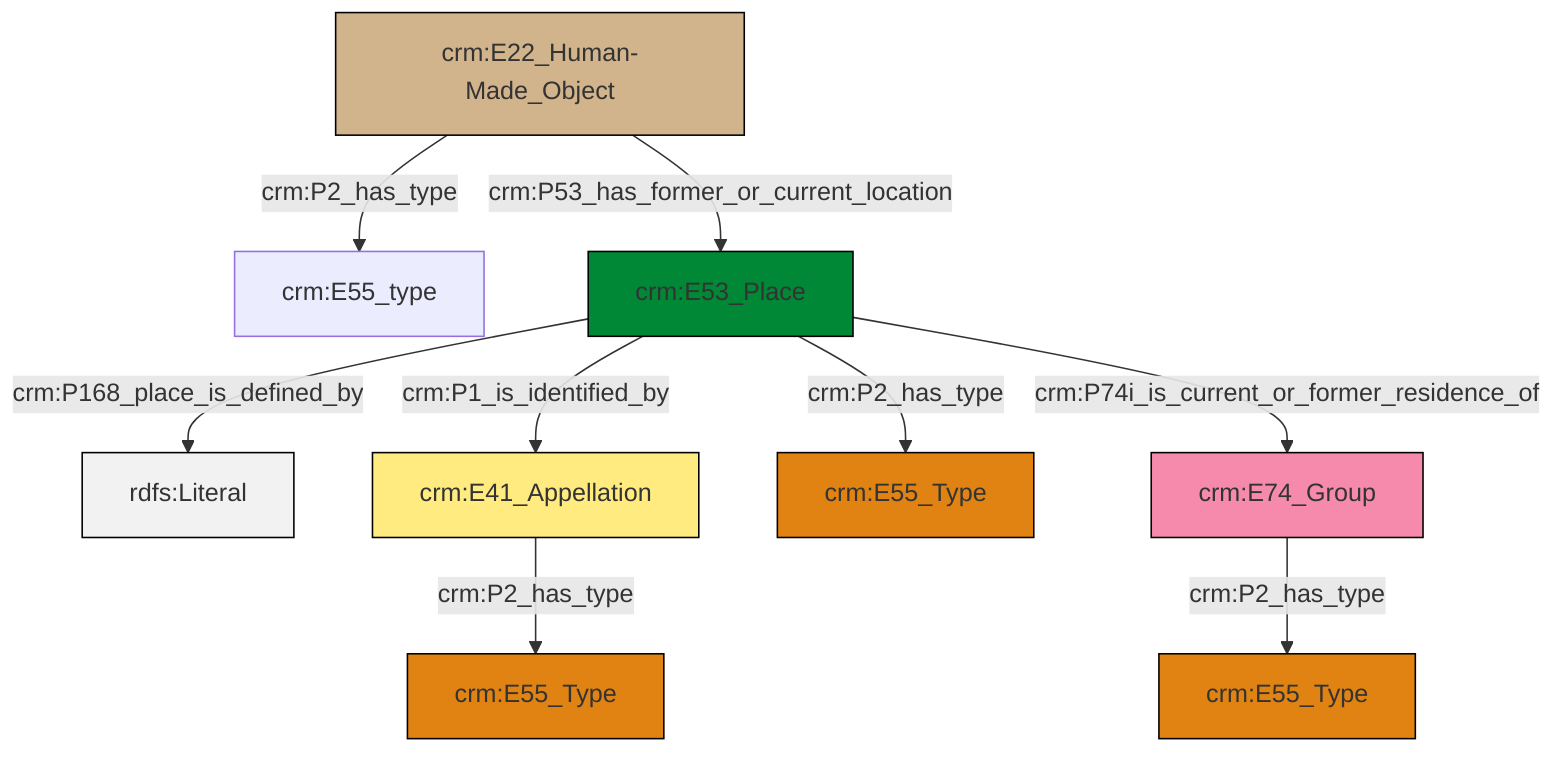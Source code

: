 graph TD
classDef Literal fill:#f2f2f2,stroke:#000000;
classDef CRM_Entity fill:#FFFFFF,stroke:#000000;
classDef Temporal_Entity fill:#00C9E6, stroke:#000000;
classDef Type fill:#E18312, stroke:#000000;
classDef Time-Span fill:#2C9C91, stroke:#000000;
classDef Appellation fill:#FFEB7F, stroke:#000000;
classDef Place fill:#008836, stroke:#000000;
classDef Persistent_Item fill:#B266B2, stroke:#000000;
classDef Conceptual_Object fill:#FFD700, stroke:#000000;
classDef Physical_Thing fill:#D2B48C, stroke:#000000;
classDef Actor fill:#f58aad, stroke:#000000;
classDef PC_Classes fill:#4ce600, stroke:#000000;
classDef Multi fill:#cccccc,stroke:#000000;

2["crm:E22_Human-Made_Object"]:::Physical_Thing -->|crm:P2_has_type| 3["crm:E55_type"]:::Default
5["crm:E53_Place"]:::Place -->|crm:P168_place_is_defined_by| 6[rdfs:Literal]:::Literal
7["crm:E41_Appellation"]:::Appellation -->|crm:P2_has_type| 9["crm:E55_Type"]:::Type
5["crm:E53_Place"]:::Place -->|crm:P2_has_type| 10["crm:E55_Type"]:::Type
5["crm:E53_Place"]:::Place -->|crm:P1_is_identified_by| 7["crm:E41_Appellation"]:::Appellation
12["crm:E74_Group"]:::Actor -->|crm:P2_has_type| 0["crm:E55_Type"]:::Type
5["crm:E53_Place"]:::Place -->|crm:P74i_is_current_or_former_residence_of| 12["crm:E74_Group"]:::Actor
2["crm:E22_Human-Made_Object"]:::Physical_Thing -->|crm:P53_has_former_or_current_location| 5["crm:E53_Place"]:::Place